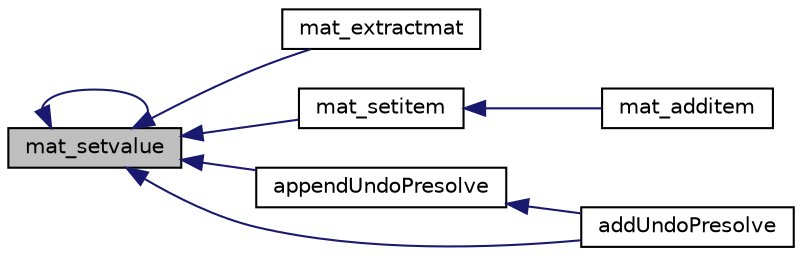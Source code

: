 digraph "mat_setvalue"
{
  edge [fontname="Helvetica",fontsize="10",labelfontname="Helvetica",labelfontsize="10"];
  node [fontname="Helvetica",fontsize="10",shape=record];
  rankdir="LR";
  Node611 [label="mat_setvalue",height=0.2,width=0.4,color="black", fillcolor="grey75", style="filled", fontcolor="black"];
  Node611 -> Node612 [dir="back",color="midnightblue",fontsize="10",style="solid",fontname="Helvetica"];
  Node612 [label="mat_extractmat",height=0.2,width=0.4,color="black", fillcolor="white", style="filled",URL="$d2/d33/build_2include_2omc_2lpsolve_2lp__matrix_8h.html#a8fe5b95ea2aa30bba3f5050534e4c420"];
  Node611 -> Node613 [dir="back",color="midnightblue",fontsize="10",style="solid",fontname="Helvetica"];
  Node613 [label="mat_setitem",height=0.2,width=0.4,color="black", fillcolor="white", style="filled",URL="$d2/d33/build_2include_2omc_2lpsolve_2lp__matrix_8h.html#ac8defba940597273d1e2f41af9c4fdd6"];
  Node613 -> Node614 [dir="back",color="midnightblue",fontsize="10",style="solid",fontname="Helvetica"];
  Node614 [label="mat_additem",height=0.2,width=0.4,color="black", fillcolor="white", style="filled",URL="$d2/d33/build_2include_2omc_2lpsolve_2lp__matrix_8h.html#adae88f0f1d337755cfa985774c30135f"];
  Node611 -> Node611 [dir="back",color="midnightblue",fontsize="10",style="solid",fontname="Helvetica"];
  Node611 -> Node615 [dir="back",color="midnightblue",fontsize="10",style="solid",fontname="Helvetica"];
  Node615 [label="appendUndoPresolve",height=0.2,width=0.4,color="black", fillcolor="white", style="filled",URL="$d2/d33/build_2include_2omc_2lpsolve_2lp__matrix_8h.html#aa8e38f815c9cbd06ef78e67a7f0cb056"];
  Node615 -> Node616 [dir="back",color="midnightblue",fontsize="10",style="solid",fontname="Helvetica"];
  Node616 [label="addUndoPresolve",height=0.2,width=0.4,color="black", fillcolor="white", style="filled",URL="$d2/d33/build_2include_2omc_2lpsolve_2lp__matrix_8h.html#a1d2df317ce9ff9f7d2175c6f4f5998fd"];
  Node611 -> Node616 [dir="back",color="midnightblue",fontsize="10",style="solid",fontname="Helvetica"];
}
